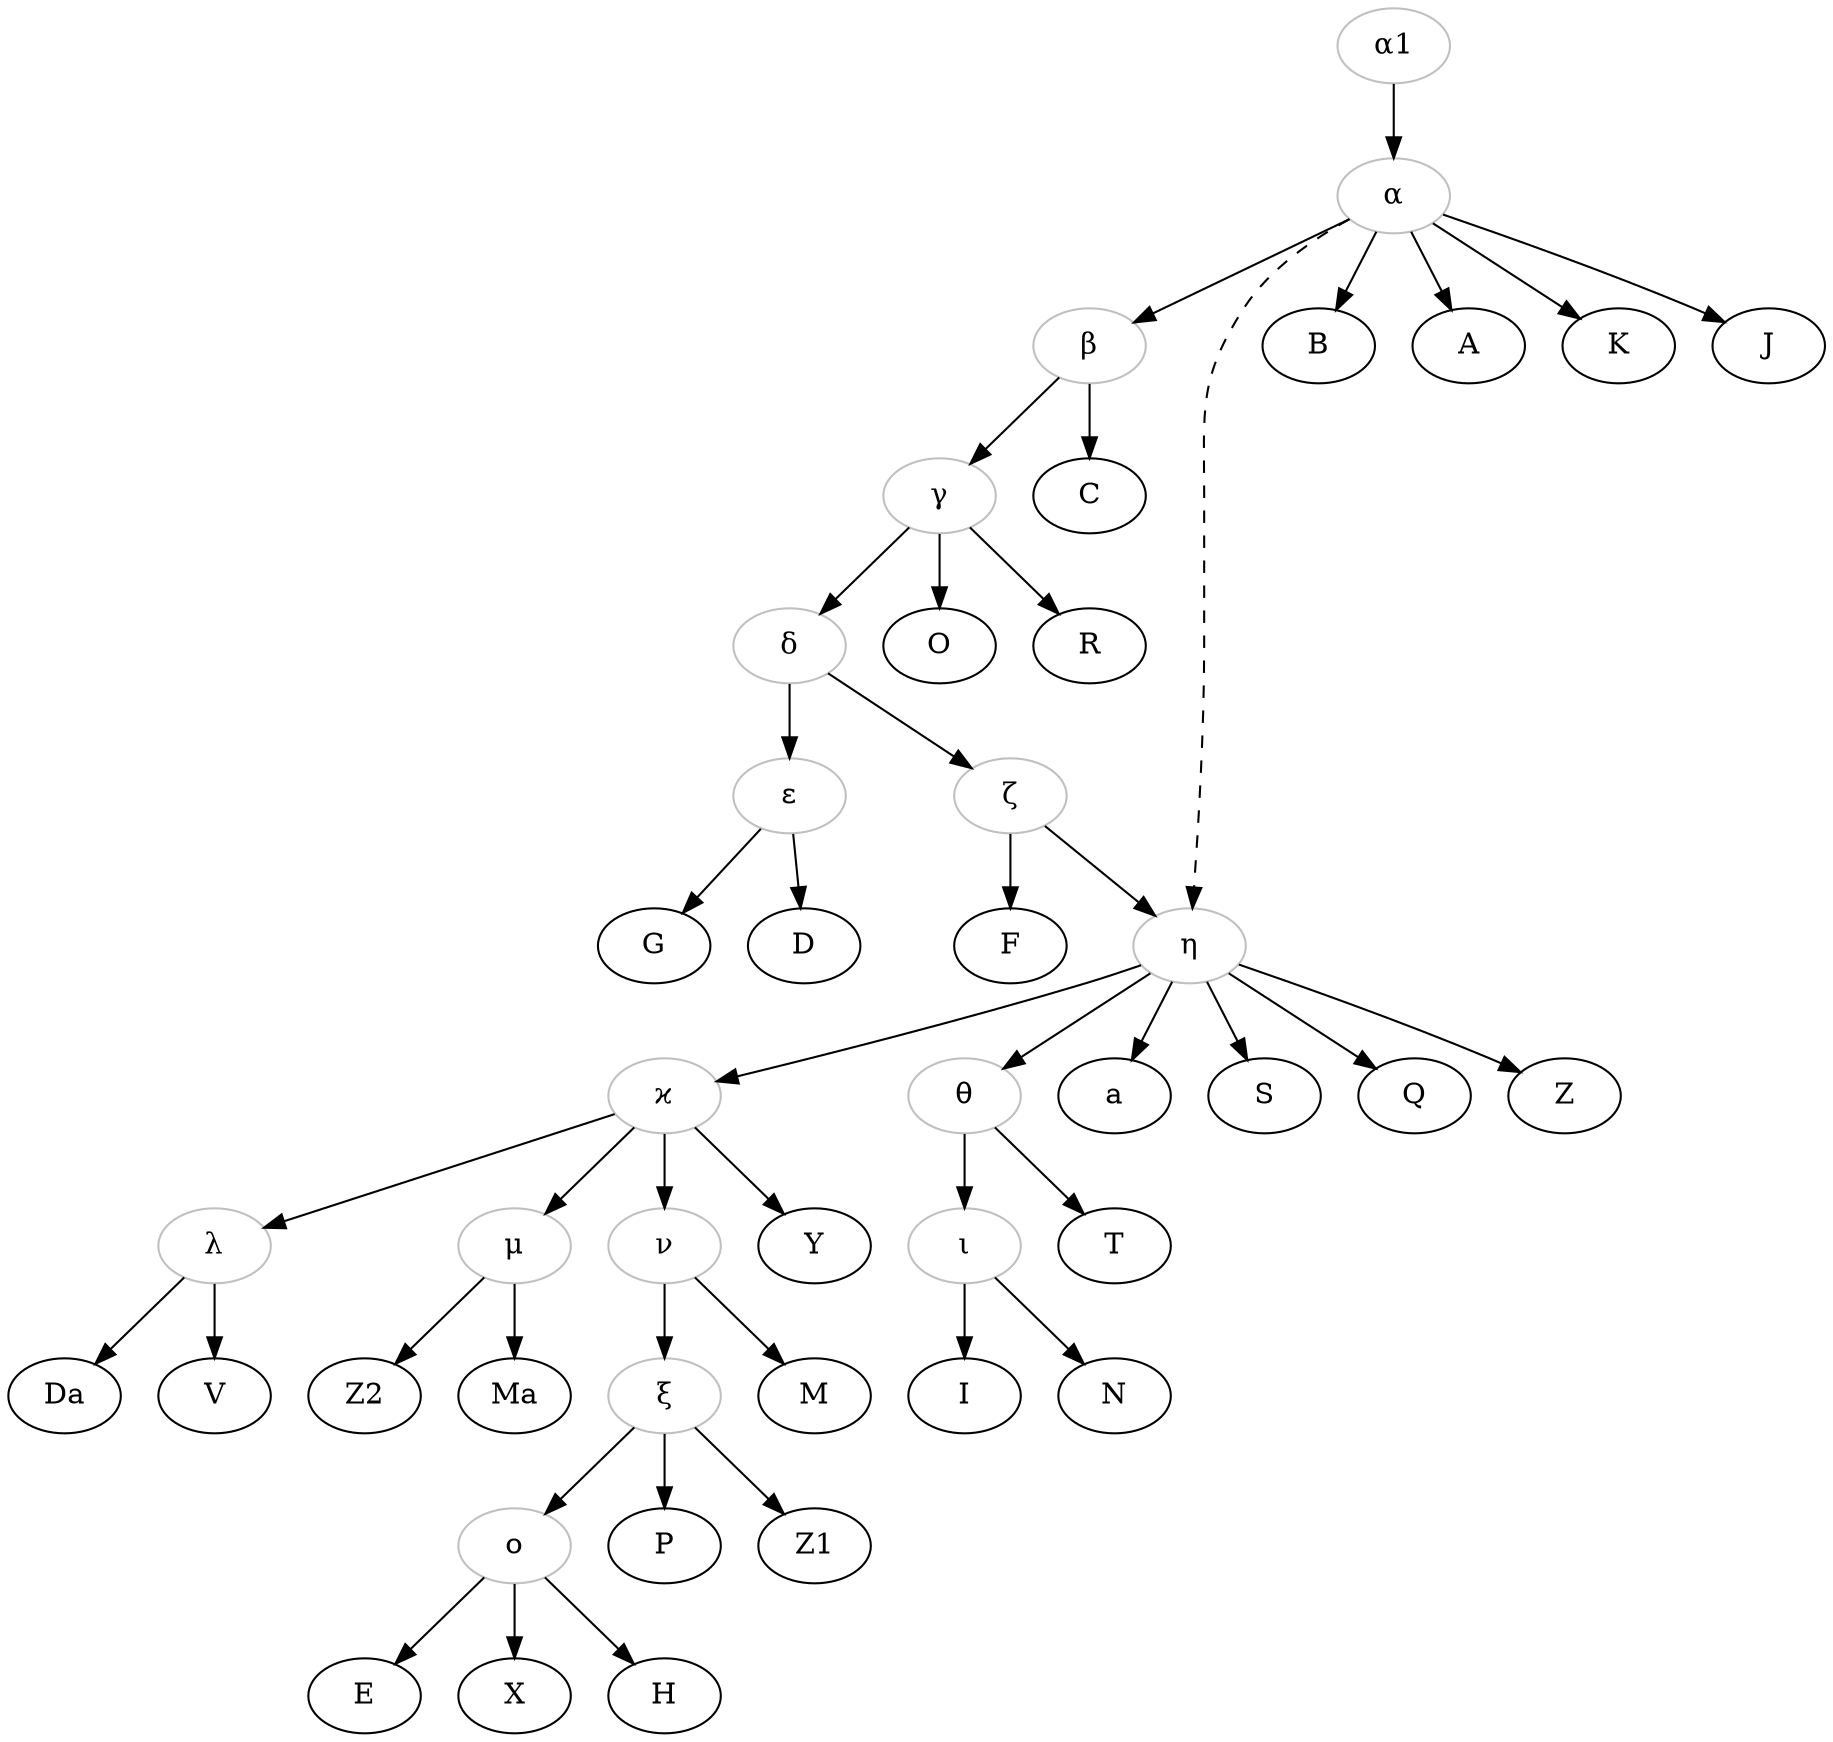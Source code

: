 digraph {
alpha1[label="α1", color="grey"];
alpha[label="α", color="grey"];
beta[label="β", color="grey"];
kappa[label="ϰ", color="grey"];
delta[label="δ", color="grey"];
epsilon[label="ε", color="grey"];
eta[label="η", color="grey"];
gamma[label="γ", color="grey"];
ksi[label="ξ", color="grey"];
lambda[label="λ", color="grey"];
mu[label="μ", color="grey"];
nu[label="ν", color="grey"];
omicron[label="ο", color="grey"];
theta[label="θ", color="grey"];
iota[label="ι", color="grey"];
zeta[label="ζ", color="grey"];
alpha1->alpha;
alpha->B;
alpha->A;
alpha->K;
alpha->J;
alpha->beta;
beta->C;
beta->gamma;
gamma->O;
gamma->R;
gamma->delta;
delta->epsilon;
epsilon->G;
epsilon->D;
delta->zeta;
zeta->F;
zeta->eta;
eta->a;
eta->S;
eta->Q;
eta->Z;
eta->theta;
theta->T;
theta->iota;
iota->I;
iota->N;
eta->kappa;
kappa->Y;
kappa->lambda;
lambda->Da;
lambda->V;
kappa->mu;
mu->Z2;
mu->Ma;
kappa->nu;
nu->M;
nu->ksi;
ksi->P;
ksi->Z1;
ksi->omicron;
omicron->E;
omicron->X;
omicron->H;
alpha->eta[style=dashed];
}
